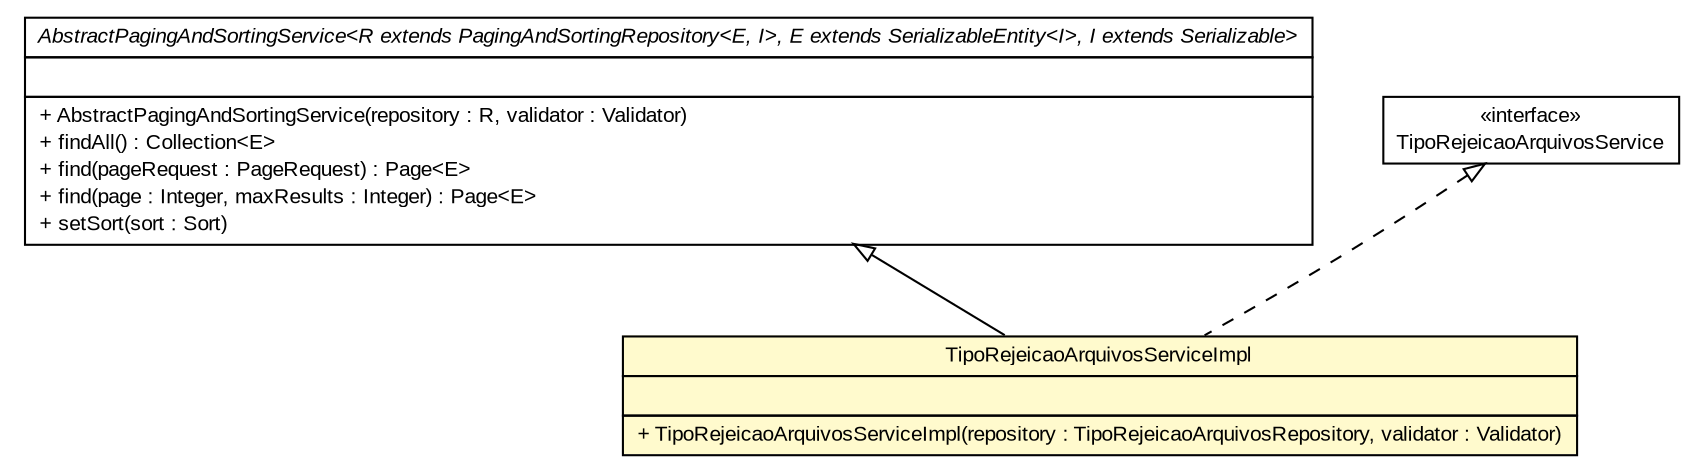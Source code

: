 #!/usr/local/bin/dot
#
# Class diagram 
# Generated by UMLGraph version R5_6 (http://www.umlgraph.org/)
#

digraph G {
	edge [fontname="arial",fontsize=10,labelfontname="arial",labelfontsize=10];
	node [fontname="arial",fontsize=10,shape=plaintext];
	nodesep=0.25;
	ranksep=0.5;
	// br.gov.to.sefaz.common.service.AbstractPagingAndSortingService<R extends org.springframework.data.repository.PagingAndSortingRepository<E, I>, E extends br.gov.to.sefaz.common.model.SerializableEntity<I>, I extends java.io.Serializable>
	c1339 [label=<<table title="br.gov.to.sefaz.common.service.AbstractPagingAndSortingService" border="0" cellborder="1" cellspacing="0" cellpadding="2" port="p" href="../../common/service/AbstractPagingAndSortingService.html">
		<tr><td><table border="0" cellspacing="0" cellpadding="1">
<tr><td align="center" balign="center"><font face="arial italic"> AbstractPagingAndSortingService&lt;R extends PagingAndSortingRepository&lt;E, I&gt;, E extends SerializableEntity&lt;I&gt;, I extends Serializable&gt; </font></td></tr>
		</table></td></tr>
		<tr><td><table border="0" cellspacing="0" cellpadding="1">
<tr><td align="left" balign="left">  </td></tr>
		</table></td></tr>
		<tr><td><table border="0" cellspacing="0" cellpadding="1">
<tr><td align="left" balign="left"> + AbstractPagingAndSortingService(repository : R, validator : Validator) </td></tr>
<tr><td align="left" balign="left"> + findAll() : Collection&lt;E&gt; </td></tr>
<tr><td align="left" balign="left"> + find(pageRequest : PageRequest) : Page&lt;E&gt; </td></tr>
<tr><td align="left" balign="left"> + find(page : Integer, maxResults : Integer) : Page&lt;E&gt; </td></tr>
<tr><td align="left" balign="left"> + setSort(sort : Sort) </td></tr>
		</table></td></tr>
		</table>>, URL="../../common/service/AbstractPagingAndSortingService.html", fontname="arial", fontcolor="black", fontsize=10.0];
	// br.gov.to.sefaz.arr.service.TipoRejeicaoArquivosServiceImpl
	c1357 [label=<<table title="br.gov.to.sefaz.arr.service.TipoRejeicaoArquivosServiceImpl" border="0" cellborder="1" cellspacing="0" cellpadding="2" port="p" bgcolor="lemonChiffon" href="./TipoRejeicaoArquivosServiceImpl.html">
		<tr><td><table border="0" cellspacing="0" cellpadding="1">
<tr><td align="center" balign="center"> TipoRejeicaoArquivosServiceImpl </td></tr>
		</table></td></tr>
		<tr><td><table border="0" cellspacing="0" cellpadding="1">
<tr><td align="left" balign="left">  </td></tr>
		</table></td></tr>
		<tr><td><table border="0" cellspacing="0" cellpadding="1">
<tr><td align="left" balign="left"> + TipoRejeicaoArquivosServiceImpl(repository : TipoRejeicaoArquivosRepository, validator : Validator) </td></tr>
		</table></td></tr>
		</table>>, URL="./TipoRejeicaoArquivosServiceImpl.html", fontname="arial", fontcolor="black", fontsize=10.0];
	// br.gov.to.sefaz.arr.service.iface.TipoRejeicaoArquivosService
	c1359 [label=<<table title="br.gov.to.sefaz.arr.service.iface.TipoRejeicaoArquivosService" border="0" cellborder="1" cellspacing="0" cellpadding="2" port="p" href="./iface/TipoRejeicaoArquivosService.html">
		<tr><td><table border="0" cellspacing="0" cellpadding="1">
<tr><td align="center" balign="center"> &#171;interface&#187; </td></tr>
<tr><td align="center" balign="center"> TipoRejeicaoArquivosService </td></tr>
		</table></td></tr>
		</table>>, URL="./iface/TipoRejeicaoArquivosService.html", fontname="arial", fontcolor="black", fontsize=10.0];
	//br.gov.to.sefaz.arr.service.TipoRejeicaoArquivosServiceImpl extends br.gov.to.sefaz.common.service.AbstractPagingAndSortingService<br.gov.to.sefaz.arr.repository.TipoRejeicaoArquivosRepository, br.gov.to.sefaz.arr.model.entity.TipoRejeicaoArquivos, java.lang.Integer>
	c1339:p -> c1357:p [dir=back,arrowtail=empty];
	//br.gov.to.sefaz.arr.service.TipoRejeicaoArquivosServiceImpl implements br.gov.to.sefaz.arr.service.iface.TipoRejeicaoArquivosService
	c1359:p -> c1357:p [dir=back,arrowtail=empty,style=dashed];
}

